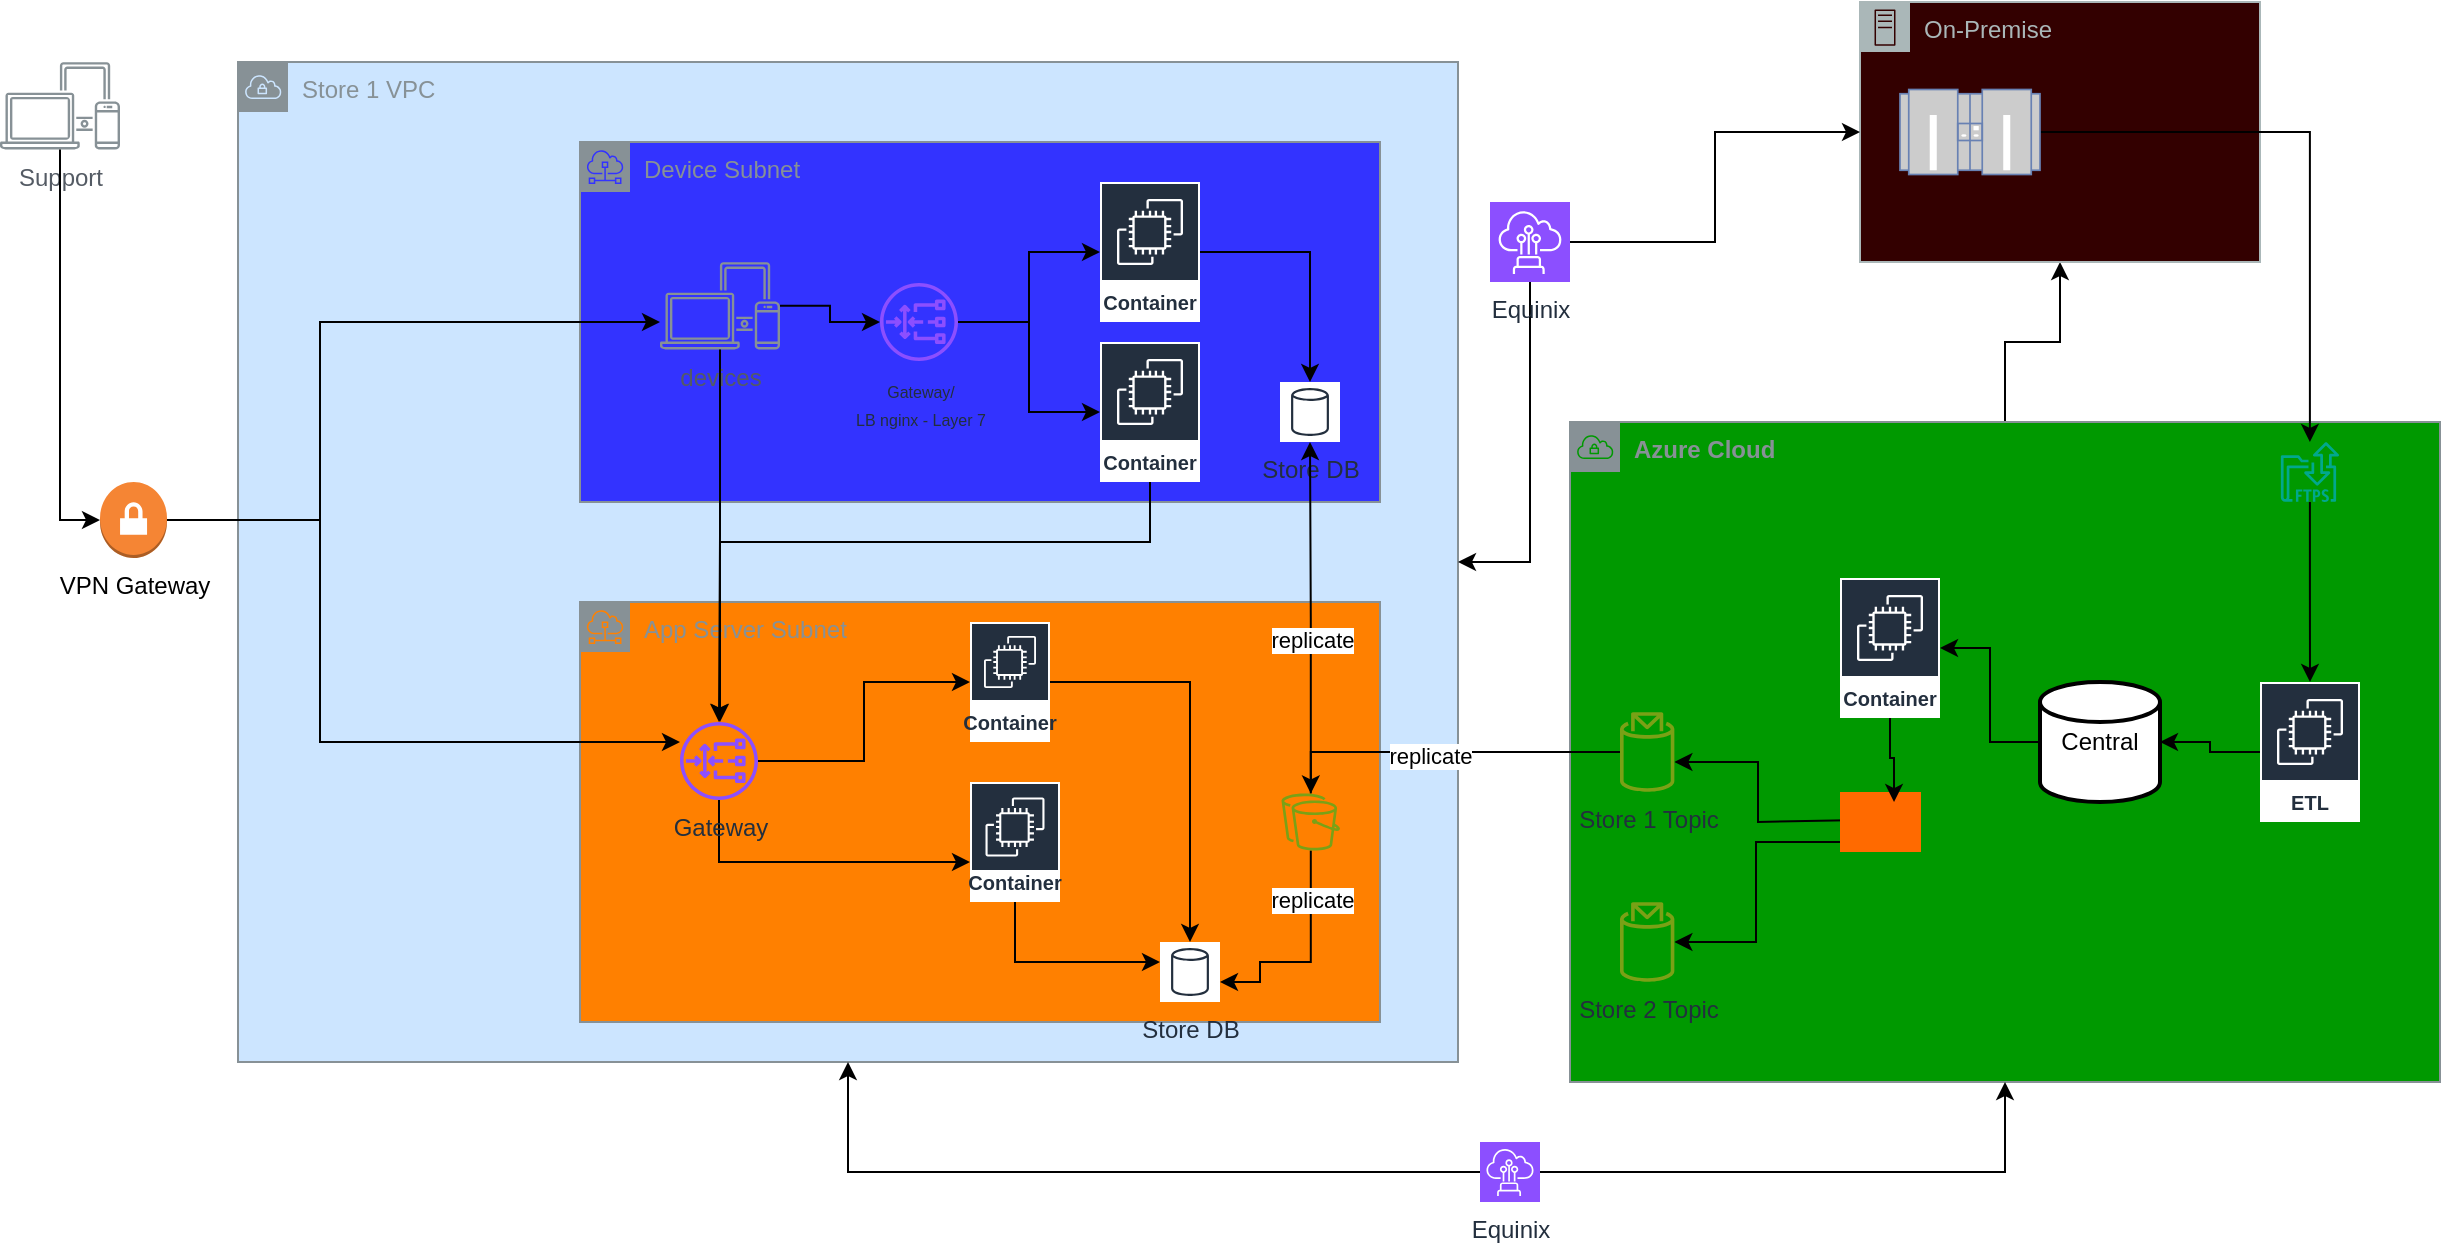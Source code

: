 <mxfile version="26.2.8">
  <diagram name="Page-1" id="Qlt7y49pJGk3R1xusdBs">
    <mxGraphModel dx="1378" dy="282" grid="1" gridSize="10" guides="1" tooltips="1" connect="1" arrows="1" fold="1" page="1" pageScale="1" pageWidth="850" pageHeight="1100" math="0" shadow="0">
      <root>
        <mxCell id="0" />
        <mxCell id="1" parent="0" />
        <mxCell id="Zt9elPk1ecMjoIfViZH1-83" value="" style="edgeStyle=orthogonalEdgeStyle;rounded=0;orthogonalLoop=1;jettySize=auto;html=1;" parent="1" source="Zt9elPk1ecMjoIfViZH1-4" target="Zt9elPk1ecMjoIfViZH1-8" edge="1">
          <mxGeometry relative="1" as="geometry" />
        </mxCell>
        <mxCell id="Zt9elPk1ecMjoIfViZH1-4" value="&lt;b&gt;Azure Cloud&lt;/b&gt;" style="sketch=0;outlineConnect=0;gradientColor=none;html=1;whiteSpace=wrap;fontSize=12;fontStyle=0;shape=mxgraph.aws4.group;grIcon=mxgraph.aws4.group_vpc;strokeColor=#879196;fillColor=#009900;verticalAlign=top;align=left;spacingLeft=30;fontColor=#879196;dashed=0;" parent="1" vertex="1">
          <mxGeometry x="765" y="320" width="435" height="330" as="geometry" />
        </mxCell>
        <mxCell id="Zt9elPk1ecMjoIfViZH1-1" value="Store 1 VPC" style="sketch=0;outlineConnect=0;gradientColor=none;html=1;whiteSpace=wrap;fontSize=12;fontStyle=0;shape=mxgraph.aws4.group;grIcon=mxgraph.aws4.group_vpc;strokeColor=#879196;fillColor=#CCE5FF;verticalAlign=top;align=left;spacingLeft=30;fontColor=#879196;dashed=0;" parent="1" vertex="1">
          <mxGeometry x="99" y="140" width="610" height="500" as="geometry" />
        </mxCell>
        <mxCell id="Zt9elPk1ecMjoIfViZH1-5" value="App Server Subnet" style="sketch=0;outlineConnect=0;gradientColor=none;html=1;whiteSpace=wrap;fontSize=12;fontStyle=0;shape=mxgraph.aws4.group;grIcon=mxgraph.aws4.group_subnet;strokeColor=#879196;fillColor=#FF8000;verticalAlign=top;align=left;spacingLeft=30;fontColor=#879196;dashed=0;" parent="1" vertex="1">
          <mxGeometry x="270" y="410" width="400" height="210" as="geometry" />
        </mxCell>
        <mxCell id="Zt9elPk1ecMjoIfViZH1-7" value="Store DB" style="sketch=0;outlineConnect=0;fontColor=#232F3E;gradientColor=none;strokeColor=#232F3E;fillColor=#ffffff;dashed=0;verticalLabelPosition=bottom;verticalAlign=top;align=center;html=1;fontSize=12;fontStyle=0;aspect=fixed;shape=mxgraph.aws4.resourceIcon;resIcon=mxgraph.aws4.generic_database;" parent="1" vertex="1">
          <mxGeometry x="560" y="580" width="30" height="30" as="geometry" />
        </mxCell>
        <mxCell id="Zt9elPk1ecMjoIfViZH1-8" value="On-Premise" style="sketch=0;outlineConnect=0;gradientColor=none;html=1;whiteSpace=wrap;fontSize=12;fontStyle=0;shape=mxgraph.aws4.group;grIcon=mxgraph.aws4.group_on_premise;strokeColor=#AAB7B8;fillColor=#330000;verticalAlign=top;align=left;spacingLeft=30;fontColor=#AAB7B8;dashed=0;" parent="1" vertex="1">
          <mxGeometry x="910" y="110" width="200" height="130" as="geometry" />
        </mxCell>
        <mxCell id="Zt9elPk1ecMjoIfViZH1-100" style="edgeStyle=orthogonalEdgeStyle;rounded=0;orthogonalLoop=1;jettySize=auto;html=1;" parent="1" source="Zt9elPk1ecMjoIfViZH1-11" target="Zt9elPk1ecMjoIfViZH1-7" edge="1">
          <mxGeometry relative="1" as="geometry" />
        </mxCell>
        <mxCell id="Zt9elPk1ecMjoIfViZH1-11" value="Container" style="sketch=0;outlineConnect=0;fontColor=#232F3E;gradientColor=none;strokeColor=#ffffff;fillColor=#232F3E;dashed=0;verticalLabelPosition=middle;verticalAlign=bottom;align=center;html=1;whiteSpace=wrap;fontSize=10;fontStyle=1;spacing=3;shape=mxgraph.aws4.productIcon;prIcon=mxgraph.aws4.ec2;" parent="1" vertex="1">
          <mxGeometry x="465" y="420" width="40" height="60" as="geometry" />
        </mxCell>
        <mxCell id="Zt9elPk1ecMjoIfViZH1-14" value="" style="group;fillColor=#3333FF;" parent="1" vertex="1" connectable="0">
          <mxGeometry x="270" y="180" width="400" height="180" as="geometry" />
        </mxCell>
        <mxCell id="Zt9elPk1ecMjoIfViZH1-2" value="Device Subnet" style="sketch=0;outlineConnect=0;gradientColor=none;html=1;whiteSpace=wrap;fontSize=12;fontStyle=0;shape=mxgraph.aws4.group;grIcon=mxgraph.aws4.group_subnet;strokeColor=#879196;fillColor=none;verticalAlign=top;align=left;spacingLeft=30;fontColor=#879196;dashed=0;" parent="Zt9elPk1ecMjoIfViZH1-14" vertex="1">
          <mxGeometry width="400" height="180" as="geometry" />
        </mxCell>
        <mxCell id="Zt9elPk1ecMjoIfViZH1-6" value="Store DB" style="sketch=0;outlineConnect=0;fontColor=#232F3E;gradientColor=none;strokeColor=#232F3E;fillColor=#ffffff;dashed=0;verticalLabelPosition=bottom;verticalAlign=top;align=center;html=1;fontSize=12;fontStyle=0;aspect=fixed;shape=mxgraph.aws4.resourceIcon;resIcon=mxgraph.aws4.generic_database;" parent="Zt9elPk1ecMjoIfViZH1-14" vertex="1">
          <mxGeometry x="350" y="120" width="30" height="30" as="geometry" />
        </mxCell>
        <mxCell id="Zt9elPk1ecMjoIfViZH1-32" style="edgeStyle=orthogonalEdgeStyle;rounded=0;orthogonalLoop=1;jettySize=auto;html=1;" parent="Zt9elPk1ecMjoIfViZH1-14" source="Zt9elPk1ecMjoIfViZH1-9" target="Zt9elPk1ecMjoIfViZH1-6" edge="1">
          <mxGeometry relative="1" as="geometry" />
        </mxCell>
        <mxCell id="Zt9elPk1ecMjoIfViZH1-9" value="Container" style="sketch=0;outlineConnect=0;fontColor=#232F3E;gradientColor=none;strokeColor=#ffffff;fillColor=#232F3E;dashed=0;verticalLabelPosition=middle;verticalAlign=bottom;align=center;html=1;whiteSpace=wrap;fontSize=10;fontStyle=1;spacing=3;shape=mxgraph.aws4.productIcon;prIcon=mxgraph.aws4.ec2;" parent="Zt9elPk1ecMjoIfViZH1-14" vertex="1">
          <mxGeometry x="260" y="20" width="50" height="70" as="geometry" />
        </mxCell>
        <mxCell id="Zt9elPk1ecMjoIfViZH1-89" style="edgeStyle=orthogonalEdgeStyle;rounded=0;orthogonalLoop=1;jettySize=auto;html=1;" parent="Zt9elPk1ecMjoIfViZH1-14" source="Zt9elPk1ecMjoIfViZH1-12" target="Zt9elPk1ecMjoIfViZH1-88" edge="1">
          <mxGeometry relative="1" as="geometry" />
        </mxCell>
        <mxCell id="Zt9elPk1ecMjoIfViZH1-12" value="devices" style="sketch=0;outlineConnect=0;gradientColor=none;fontColor=#545B64;strokeColor=none;fillColor=#879196;dashed=0;verticalLabelPosition=bottom;verticalAlign=top;align=center;html=1;fontSize=12;fontStyle=0;aspect=fixed;shape=mxgraph.aws4.illustration_devices;pointerEvents=1" parent="Zt9elPk1ecMjoIfViZH1-14" vertex="1">
          <mxGeometry x="40" y="60" width="60" height="43.8" as="geometry" />
        </mxCell>
        <mxCell id="Zt9elPk1ecMjoIfViZH1-87" value="Container" style="sketch=0;outlineConnect=0;fontColor=#232F3E;gradientColor=none;strokeColor=#ffffff;fillColor=#232F3E;dashed=0;verticalLabelPosition=middle;verticalAlign=bottom;align=center;html=1;whiteSpace=wrap;fontSize=10;fontStyle=1;spacing=3;shape=mxgraph.aws4.productIcon;prIcon=mxgraph.aws4.ec2;" parent="Zt9elPk1ecMjoIfViZH1-14" vertex="1">
          <mxGeometry x="260" y="100" width="50" height="70" as="geometry" />
        </mxCell>
        <mxCell id="Zt9elPk1ecMjoIfViZH1-90" style="edgeStyle=orthogonalEdgeStyle;rounded=0;orthogonalLoop=1;jettySize=auto;html=1;" parent="Zt9elPk1ecMjoIfViZH1-14" source="Zt9elPk1ecMjoIfViZH1-88" target="Zt9elPk1ecMjoIfViZH1-9" edge="1">
          <mxGeometry relative="1" as="geometry" />
        </mxCell>
        <mxCell id="Zt9elPk1ecMjoIfViZH1-91" style="edgeStyle=orthogonalEdgeStyle;rounded=0;orthogonalLoop=1;jettySize=auto;html=1;" parent="Zt9elPk1ecMjoIfViZH1-14" source="Zt9elPk1ecMjoIfViZH1-88" target="Zt9elPk1ecMjoIfViZH1-87" edge="1">
          <mxGeometry relative="1" as="geometry" />
        </mxCell>
        <mxCell id="Zt9elPk1ecMjoIfViZH1-88" value="&lt;font style=&quot;font-size: 8px;&quot;&gt;&lt;font&gt;Gateway/&lt;/font&gt;&lt;/font&gt;&lt;div&gt;&lt;font style=&quot;font-size: 8px;&quot;&gt;&lt;font&gt;LB&amp;nbsp;&lt;/font&gt;nginx - Layer 7&lt;/font&gt;&lt;/div&gt;" style="sketch=0;outlineConnect=0;fontColor=#232F3E;gradientColor=none;fillColor=#8C4FFF;strokeColor=none;dashed=0;verticalLabelPosition=bottom;verticalAlign=top;align=center;html=1;fontSize=12;fontStyle=0;aspect=fixed;pointerEvents=1;shape=mxgraph.aws4.gateway_load_balancer;" parent="Zt9elPk1ecMjoIfViZH1-14" vertex="1">
          <mxGeometry x="150" y="70.5" width="39" height="39" as="geometry" />
        </mxCell>
        <mxCell id="Zt9elPk1ecMjoIfViZH1-26" value="Support" style="sketch=0;outlineConnect=0;gradientColor=none;fontColor=#545B64;strokeColor=none;fillColor=#879196;dashed=0;verticalLabelPosition=bottom;verticalAlign=top;align=center;html=1;fontSize=12;fontStyle=0;aspect=fixed;shape=mxgraph.aws4.illustration_devices;pointerEvents=1" parent="1" vertex="1">
          <mxGeometry x="-20" y="140" width="60" height="43.8" as="geometry" />
        </mxCell>
        <mxCell id="Zt9elPk1ecMjoIfViZH1-38" style="edgeStyle=orthogonalEdgeStyle;rounded=0;orthogonalLoop=1;jettySize=auto;html=1;" parent="1" source="Zt9elPk1ecMjoIfViZH1-35" target="Zt9elPk1ecMjoIfViZH1-6" edge="1">
          <mxGeometry relative="1" as="geometry" />
        </mxCell>
        <mxCell id="Zt9elPk1ecMjoIfViZH1-46" value="replicate" style="edgeLabel;html=1;align=center;verticalAlign=middle;resizable=0;points=[];" parent="Zt9elPk1ecMjoIfViZH1-38" vertex="1" connectable="0">
          <mxGeometry x="-0.134" relative="1" as="geometry">
            <mxPoint as="offset" />
          </mxGeometry>
        </mxCell>
        <mxCell id="Zt9elPk1ecMjoIfViZH1-96" style="edgeStyle=orthogonalEdgeStyle;rounded=0;orthogonalLoop=1;jettySize=auto;html=1;" parent="1" source="Zt9elPk1ecMjoIfViZH1-35" target="Zt9elPk1ecMjoIfViZH1-7" edge="1">
          <mxGeometry relative="1" as="geometry">
            <mxPoint x="664.6" y="549.267" as="sourcePoint" />
            <mxPoint x="605" y="580" as="targetPoint" />
            <Array as="points">
              <mxPoint x="635" y="590" />
              <mxPoint x="610" y="590" />
              <mxPoint x="610" y="600" />
            </Array>
          </mxGeometry>
        </mxCell>
        <mxCell id="Zt9elPk1ecMjoIfViZH1-97" value="replicate" style="edgeLabel;html=1;align=center;verticalAlign=middle;resizable=0;points=[];" parent="Zt9elPk1ecMjoIfViZH1-96" vertex="1" connectable="0">
          <mxGeometry x="-0.567" relative="1" as="geometry">
            <mxPoint as="offset" />
          </mxGeometry>
        </mxCell>
        <mxCell id="Zt9elPk1ecMjoIfViZH1-35" value="" style="sketch=0;outlineConnect=0;fontColor=#232F3E;gradientColor=none;fillColor=#7AA116;strokeColor=none;dashed=0;verticalLabelPosition=bottom;verticalAlign=top;align=center;html=1;fontSize=12;fontStyle=0;aspect=fixed;pointerEvents=1;shape=mxgraph.aws4.replication;" parent="1" vertex="1">
          <mxGeometry x="620.77" y="505" width="29.23" height="30" as="geometry" />
        </mxCell>
        <mxCell id="Zt9elPk1ecMjoIfViZH1-59" style="edgeStyle=orthogonalEdgeStyle;rounded=0;orthogonalLoop=1;jettySize=auto;html=1;" parent="1" source="Zt9elPk1ecMjoIfViZH1-39" target="Zt9elPk1ecMjoIfViZH1-50" edge="1">
          <mxGeometry relative="1" as="geometry" />
        </mxCell>
        <mxCell id="Zt9elPk1ecMjoIfViZH1-39" value="Central" style="strokeWidth=2;html=1;shape=mxgraph.flowchart.database;whiteSpace=wrap;" parent="1" vertex="1">
          <mxGeometry x="1000" y="450" width="60" height="60" as="geometry" />
        </mxCell>
        <mxCell id="Zt9elPk1ecMjoIfViZH1-43" style="edgeStyle=orthogonalEdgeStyle;rounded=0;orthogonalLoop=1;jettySize=auto;html=1;" parent="1" source="Zt9elPk1ecMjoIfViZH1-53" target="Zt9elPk1ecMjoIfViZH1-35" edge="1">
          <mxGeometry relative="1" as="geometry">
            <Array as="points" />
          </mxGeometry>
        </mxCell>
        <mxCell id="Zt9elPk1ecMjoIfViZH1-47" value="replicate" style="edgeLabel;html=1;align=center;verticalAlign=middle;resizable=0;points=[];" parent="Zt9elPk1ecMjoIfViZH1-43" vertex="1" connectable="0">
          <mxGeometry x="0.086" y="2" relative="1" as="geometry">
            <mxPoint as="offset" />
          </mxGeometry>
        </mxCell>
        <mxCell id="Zt9elPk1ecMjoIfViZH1-56" style="edgeStyle=orthogonalEdgeStyle;rounded=0;orthogonalLoop=1;jettySize=auto;html=1;exitX=0.272;exitY=0.467;exitDx=0;exitDy=0;exitPerimeter=0;" parent="1" source="Zt9elPk1ecMjoIfViZH1-40" target="Zt9elPk1ecMjoIfViZH1-53" edge="1">
          <mxGeometry relative="1" as="geometry">
            <Array as="points">
              <mxPoint x="859" y="520" />
              <mxPoint x="859" y="490" />
            </Array>
          </mxGeometry>
        </mxCell>
        <mxCell id="Zt9elPk1ecMjoIfViZH1-40" value="" style="points=[];aspect=fixed;html=1;align=center;shadow=0;dashed=0;fillColor=#FF6A00;strokeColor=none;shape=mxgraph.alibaba_cloud.kafka;" parent="1" vertex="1">
          <mxGeometry x="900" y="505" width="40.5" height="30" as="geometry" />
        </mxCell>
        <mxCell id="Zt9elPk1ecMjoIfViZH1-50" value="Container" style="sketch=0;outlineConnect=0;fontColor=#232F3E;gradientColor=none;strokeColor=#ffffff;fillColor=#232F3E;dashed=0;verticalLabelPosition=middle;verticalAlign=bottom;align=center;html=1;whiteSpace=wrap;fontSize=10;fontStyle=1;spacing=3;shape=mxgraph.aws4.productIcon;prIcon=mxgraph.aws4.ec2;" parent="1" vertex="1">
          <mxGeometry x="900" y="398" width="50" height="70" as="geometry" />
        </mxCell>
        <mxCell id="Zt9elPk1ecMjoIfViZH1-53" value="Store 1 Topic" style="sketch=0;outlineConnect=0;fontColor=#232F3E;gradientColor=none;fillColor=#7AA116;strokeColor=none;dashed=0;verticalLabelPosition=bottom;verticalAlign=top;align=center;html=1;fontSize=12;fontStyle=0;aspect=fixed;pointerEvents=1;shape=mxgraph.aws4.topic_2;" parent="1" vertex="1">
          <mxGeometry x="790" y="465" width="27.18" height="40" as="geometry" />
        </mxCell>
        <mxCell id="Zt9elPk1ecMjoIfViZH1-54" value="" style="edgeStyle=orthogonalEdgeStyle;rounded=0;orthogonalLoop=1;jettySize=auto;html=1;" parent="1" source="Zt9elPk1ecMjoIfViZH1-40" target="Zt9elPk1ecMjoIfViZH1-71" edge="1">
          <mxGeometry relative="1" as="geometry">
            <mxPoint x="858" y="510" as="sourcePoint" />
            <mxPoint x="649" y="530" as="targetPoint" />
            <Array as="points">
              <mxPoint x="858" y="530" />
              <mxPoint x="858" y="580" />
            </Array>
          </mxGeometry>
        </mxCell>
        <mxCell id="Zt9elPk1ecMjoIfViZH1-57" style="edgeStyle=orthogonalEdgeStyle;rounded=0;orthogonalLoop=1;jettySize=auto;html=1;entryX=0.667;entryY=0.167;entryDx=0;entryDy=0;entryPerimeter=0;" parent="1" source="Zt9elPk1ecMjoIfViZH1-50" target="Zt9elPk1ecMjoIfViZH1-40" edge="1">
          <mxGeometry relative="1" as="geometry" />
        </mxCell>
        <mxCell id="Zt9elPk1ecMjoIfViZH1-64" style="edgeStyle=orthogonalEdgeStyle;rounded=0;orthogonalLoop=1;jettySize=auto;html=1;" parent="1" source="Zt9elPk1ecMjoIfViZH1-61" target="Zt9elPk1ecMjoIfViZH1-63" edge="1">
          <mxGeometry relative="1" as="geometry" />
        </mxCell>
        <mxCell id="Zt9elPk1ecMjoIfViZH1-61" value="" style="fontColor=#0066CC;verticalAlign=top;verticalLabelPosition=bottom;labelPosition=center;align=center;html=1;outlineConnect=0;fillColor=#CCCCCC;strokeColor=#6881B3;gradientColor=none;gradientDirection=north;strokeWidth=2;shape=mxgraph.networks.mainframe;" parent="1" vertex="1">
          <mxGeometry x="930" y="153.75" width="70" height="42.5" as="geometry" />
        </mxCell>
        <mxCell id="Zt9elPk1ecMjoIfViZH1-69" style="edgeStyle=orthogonalEdgeStyle;rounded=0;orthogonalLoop=1;jettySize=auto;html=1;" parent="1" source="Zt9elPk1ecMjoIfViZH1-63" target="Zt9elPk1ecMjoIfViZH1-68" edge="1">
          <mxGeometry relative="1" as="geometry" />
        </mxCell>
        <mxCell id="Zt9elPk1ecMjoIfViZH1-63" value="" style="sketch=0;outlineConnect=0;fontColor=#232F3E;gradientColor=none;fillColor=#01A88D;strokeColor=none;dashed=0;verticalLabelPosition=bottom;verticalAlign=top;align=center;html=1;fontSize=12;fontStyle=0;aspect=fixed;shape=mxgraph.aws4.transfer_for_ftps_resource;" parent="1" vertex="1">
          <mxGeometry x="1120.38" y="330" width="29.24" height="30" as="geometry" />
        </mxCell>
        <mxCell id="Zt9elPk1ecMjoIfViZH1-67" style="edgeStyle=orthogonalEdgeStyle;rounded=0;orthogonalLoop=1;jettySize=auto;html=1;exitX=1;exitY=0.5;exitDx=0;exitDy=0;exitPerimeter=0;" parent="1" source="Zt9elPk1ecMjoIfViZH1-65" target="Zt9elPk1ecMjoIfViZH1-8" edge="1">
          <mxGeometry relative="1" as="geometry" />
        </mxCell>
        <mxCell id="Zt9elPk1ecMjoIfViZH1-79" style="edgeStyle=orthogonalEdgeStyle;rounded=0;orthogonalLoop=1;jettySize=auto;html=1;exitX=0.5;exitY=1;exitDx=0;exitDy=0;exitPerimeter=0;" parent="1" source="Zt9elPk1ecMjoIfViZH1-65" target="Zt9elPk1ecMjoIfViZH1-1" edge="1">
          <mxGeometry relative="1" as="geometry" />
        </mxCell>
        <mxCell id="Zt9elPk1ecMjoIfViZH1-65" value="Equinix" style="sketch=0;points=[[0,0,0],[0.25,0,0],[0.5,0,0],[0.75,0,0],[1,0,0],[0,1,0],[0.25,1,0],[0.5,1,0],[0.75,1,0],[1,1,0],[0,0.25,0],[0,0.5,0],[0,0.75,0],[1,0.25,0],[1,0.5,0],[1,0.75,0]];outlineConnect=0;fontColor=#232F3E;fillColor=#8C4FFF;strokeColor=#ffffff;dashed=0;verticalLabelPosition=bottom;verticalAlign=top;align=center;html=1;fontSize=12;fontStyle=0;aspect=fixed;shape=mxgraph.aws4.resourceIcon;resIcon=mxgraph.aws4.direct_connect;" parent="1" vertex="1">
          <mxGeometry x="725" y="210" width="40" height="40" as="geometry" />
        </mxCell>
        <mxCell id="Zt9elPk1ecMjoIfViZH1-68" value="ETL" style="sketch=0;outlineConnect=0;fontColor=#232F3E;gradientColor=none;strokeColor=#ffffff;fillColor=#232F3E;dashed=0;verticalLabelPosition=middle;verticalAlign=bottom;align=center;html=1;whiteSpace=wrap;fontSize=10;fontStyle=1;spacing=3;shape=mxgraph.aws4.productIcon;prIcon=mxgraph.aws4.ec2;" parent="1" vertex="1">
          <mxGeometry x="1110" y="450" width="50" height="70" as="geometry" />
        </mxCell>
        <mxCell id="Zt9elPk1ecMjoIfViZH1-70" style="edgeStyle=orthogonalEdgeStyle;rounded=0;orthogonalLoop=1;jettySize=auto;html=1;entryX=1;entryY=0.5;entryDx=0;entryDy=0;entryPerimeter=0;" parent="1" source="Zt9elPk1ecMjoIfViZH1-68" target="Zt9elPk1ecMjoIfViZH1-39" edge="1">
          <mxGeometry relative="1" as="geometry" />
        </mxCell>
        <mxCell id="Zt9elPk1ecMjoIfViZH1-71" value="Store 2 Topic" style="sketch=0;outlineConnect=0;fontColor=#232F3E;gradientColor=none;fillColor=#7AA116;strokeColor=none;dashed=0;verticalLabelPosition=bottom;verticalAlign=top;align=center;html=1;fontSize=12;fontStyle=0;aspect=fixed;pointerEvents=1;shape=mxgraph.aws4.topic_2;" parent="1" vertex="1">
          <mxGeometry x="790" y="560" width="27.18" height="40" as="geometry" />
        </mxCell>
        <mxCell id="Zt9elPk1ecMjoIfViZH1-81" style="edgeStyle=orthogonalEdgeStyle;rounded=0;orthogonalLoop=1;jettySize=auto;html=1;" parent="1" source="Zt9elPk1ecMjoIfViZH1-80" target="Zt9elPk1ecMjoIfViZH1-1" edge="1">
          <mxGeometry relative="1" as="geometry" />
        </mxCell>
        <mxCell id="Zt9elPk1ecMjoIfViZH1-82" style="edgeStyle=orthogonalEdgeStyle;rounded=0;orthogonalLoop=1;jettySize=auto;html=1;" parent="1" source="Zt9elPk1ecMjoIfViZH1-80" target="Zt9elPk1ecMjoIfViZH1-4" edge="1">
          <mxGeometry relative="1" as="geometry" />
        </mxCell>
        <mxCell id="Zt9elPk1ecMjoIfViZH1-80" value="Equinix" style="sketch=0;points=[[0,0,0],[0.25,0,0],[0.5,0,0],[0.75,0,0],[1,0,0],[0,1,0],[0.25,1,0],[0.5,1,0],[0.75,1,0],[1,1,0],[0,0.25,0],[0,0.5,0],[0,0.75,0],[1,0.25,0],[1,0.5,0],[1,0.75,0]];outlineConnect=0;fontColor=#232F3E;fillColor=#8C4FFF;strokeColor=#ffffff;dashed=0;verticalLabelPosition=bottom;verticalAlign=top;align=center;html=1;fontSize=12;fontStyle=0;aspect=fixed;shape=mxgraph.aws4.resourceIcon;resIcon=mxgraph.aws4.direct_connect;" parent="1" vertex="1">
          <mxGeometry x="720" y="680" width="30" height="30" as="geometry" />
        </mxCell>
        <mxCell id="Zt9elPk1ecMjoIfViZH1-94" style="edgeStyle=orthogonalEdgeStyle;rounded=0;orthogonalLoop=1;jettySize=auto;html=1;" parent="1" source="Zt9elPk1ecMjoIfViZH1-92" target="Zt9elPk1ecMjoIfViZH1-11" edge="1">
          <mxGeometry relative="1" as="geometry" />
        </mxCell>
        <mxCell id="Zt9elPk1ecMjoIfViZH1-99" style="edgeStyle=orthogonalEdgeStyle;rounded=0;orthogonalLoop=1;jettySize=auto;html=1;" parent="1" source="Zt9elPk1ecMjoIfViZH1-92" target="Zt9elPk1ecMjoIfViZH1-98" edge="1">
          <mxGeometry relative="1" as="geometry">
            <Array as="points">
              <mxPoint x="340" y="540" />
            </Array>
          </mxGeometry>
        </mxCell>
        <mxCell id="Zt9elPk1ecMjoIfViZH1-92" value="Gateway" style="sketch=0;outlineConnect=0;fontColor=#232F3E;gradientColor=none;fillColor=#8C4FFF;strokeColor=none;dashed=0;verticalLabelPosition=bottom;verticalAlign=top;align=center;html=1;fontSize=12;fontStyle=0;aspect=fixed;pointerEvents=1;shape=mxgraph.aws4.gateway_load_balancer;" parent="1" vertex="1">
          <mxGeometry x="320" y="470" width="39" height="39" as="geometry" />
        </mxCell>
        <mxCell id="Zt9elPk1ecMjoIfViZH1-93" style="edgeStyle=orthogonalEdgeStyle;rounded=0;orthogonalLoop=1;jettySize=auto;html=1;" parent="1" source="Zt9elPk1ecMjoIfViZH1-12" target="Zt9elPk1ecMjoIfViZH1-92" edge="1">
          <mxGeometry relative="1" as="geometry" />
        </mxCell>
        <mxCell id="Zt9elPk1ecMjoIfViZH1-101" style="edgeStyle=orthogonalEdgeStyle;rounded=0;orthogonalLoop=1;jettySize=auto;html=1;" parent="1" source="Zt9elPk1ecMjoIfViZH1-98" target="Zt9elPk1ecMjoIfViZH1-7" edge="1">
          <mxGeometry relative="1" as="geometry">
            <Array as="points">
              <mxPoint x="488" y="590" />
            </Array>
          </mxGeometry>
        </mxCell>
        <mxCell id="Zt9elPk1ecMjoIfViZH1-98" value="Container" style="sketch=0;outlineConnect=0;fontColor=#232F3E;gradientColor=none;strokeColor=#ffffff;fillColor=#232F3E;dashed=0;verticalLabelPosition=middle;verticalAlign=bottom;align=center;html=1;whiteSpace=wrap;fontSize=10;fontStyle=1;spacing=3;shape=mxgraph.aws4.productIcon;prIcon=mxgraph.aws4.ec2;" parent="1" vertex="1">
          <mxGeometry x="465" y="500" width="45" height="60" as="geometry" />
        </mxCell>
        <mxCell id="1UCu62h8_dE0axEYMtPQ-8" style="edgeStyle=orthogonalEdgeStyle;rounded=0;orthogonalLoop=1;jettySize=auto;html=1;" parent="1" source="1UCu62h8_dE0axEYMtPQ-3" target="Zt9elPk1ecMjoIfViZH1-12" edge="1">
          <mxGeometry relative="1" as="geometry">
            <mxPoint x="220" y="368" as="targetPoint" />
            <Array as="points">
              <mxPoint x="140" y="369" />
              <mxPoint x="140" y="270" />
            </Array>
          </mxGeometry>
        </mxCell>
        <mxCell id="1UCu62h8_dE0axEYMtPQ-9" style="edgeStyle=orthogonalEdgeStyle;rounded=0;orthogonalLoop=1;jettySize=auto;html=1;" parent="1" source="1UCu62h8_dE0axEYMtPQ-3" target="Zt9elPk1ecMjoIfViZH1-92" edge="1">
          <mxGeometry relative="1" as="geometry">
            <Array as="points">
              <mxPoint x="140" y="369" />
              <mxPoint x="140" y="480" />
            </Array>
          </mxGeometry>
        </mxCell>
        <mxCell id="1UCu62h8_dE0axEYMtPQ-3" value="VPN Gateway" style="outlineConnect=0;dashed=0;verticalLabelPosition=bottom;verticalAlign=top;align=center;html=1;shape=mxgraph.aws3.vpn_gateway;fillColor=#F58534;gradientColor=none;" parent="1" vertex="1">
          <mxGeometry x="30" y="350" width="33.5" height="38" as="geometry" />
        </mxCell>
        <mxCell id="1UCu62h8_dE0axEYMtPQ-7" style="edgeStyle=orthogonalEdgeStyle;rounded=0;orthogonalLoop=1;jettySize=auto;html=1;entryX=0;entryY=0.5;entryDx=0;entryDy=0;entryPerimeter=0;" parent="1" source="Zt9elPk1ecMjoIfViZH1-26" target="1UCu62h8_dE0axEYMtPQ-3" edge="1">
          <mxGeometry relative="1" as="geometry" />
        </mxCell>
        <mxCell id="1UCu62h8_dE0axEYMtPQ-10" style="edgeStyle=orthogonalEdgeStyle;rounded=0;orthogonalLoop=1;jettySize=auto;html=1;" parent="1" source="Zt9elPk1ecMjoIfViZH1-87" target="Zt9elPk1ecMjoIfViZH1-92" edge="1">
          <mxGeometry relative="1" as="geometry">
            <mxPoint x="575" y="375" as="sourcePoint" />
            <mxPoint x="530" y="480" as="targetPoint" />
            <Array as="points">
              <mxPoint x="555" y="380" />
              <mxPoint x="340" y="380" />
            </Array>
          </mxGeometry>
        </mxCell>
      </root>
    </mxGraphModel>
  </diagram>
</mxfile>
